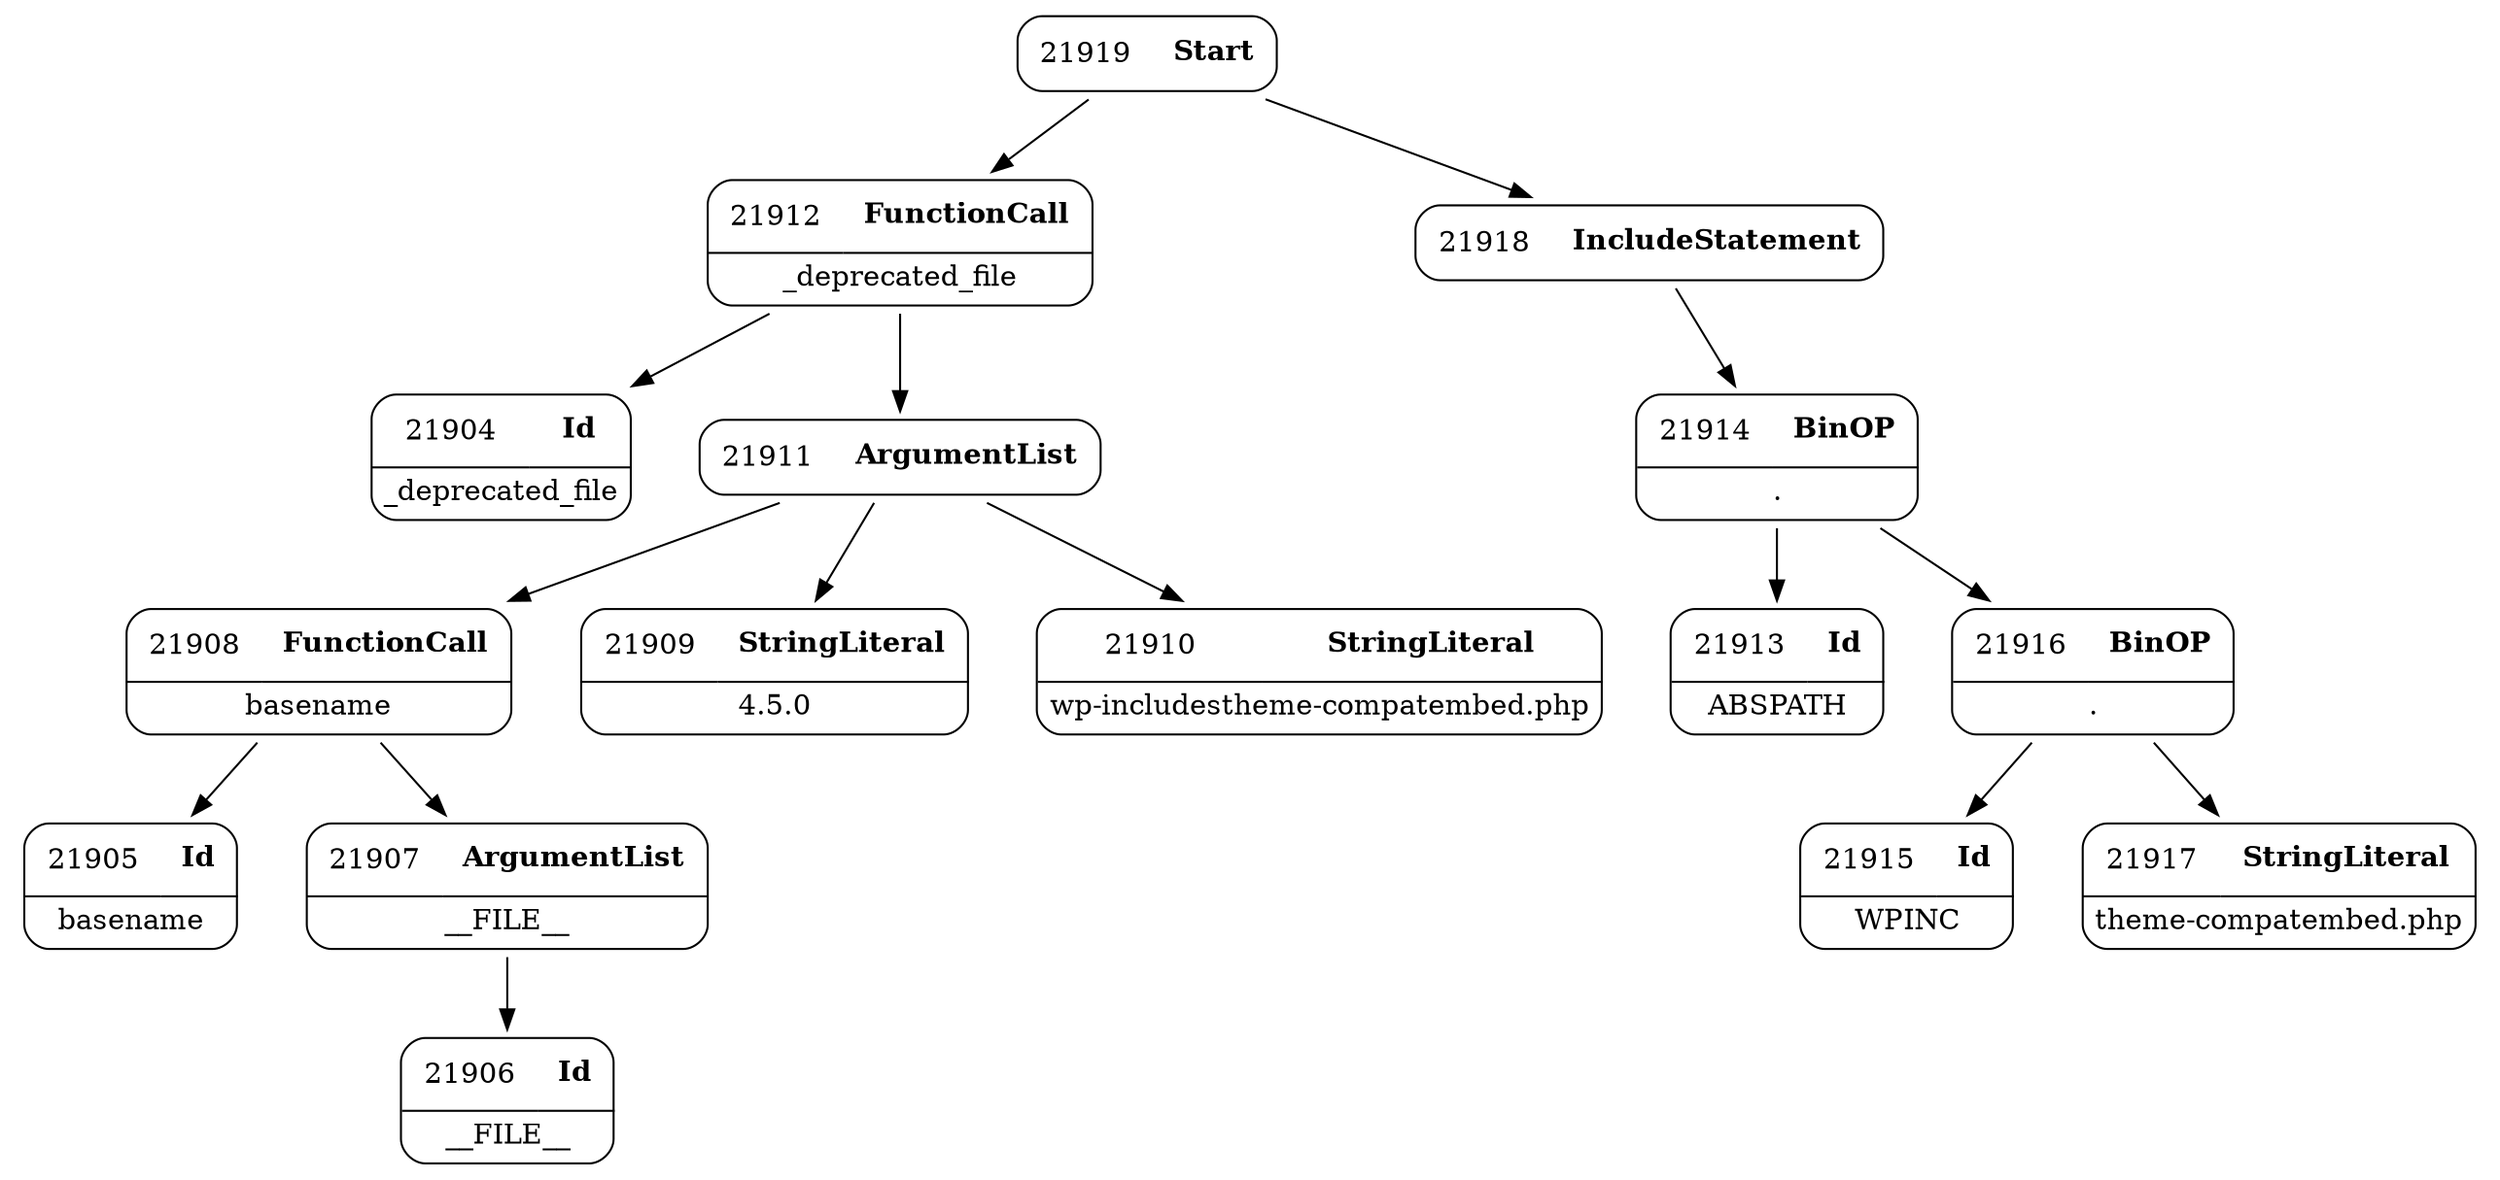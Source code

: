 digraph ast {
node [shape=none];
21904 [label=<<TABLE border='1' cellspacing='0' cellpadding='10' style='rounded' ><TR><TD border='0'>21904</TD><TD border='0'><B>Id</B></TD></TR><HR/><TR><TD border='0' cellpadding='5' colspan='2'>_deprecated_file</TD></TR></TABLE>>];
21905 [label=<<TABLE border='1' cellspacing='0' cellpadding='10' style='rounded' ><TR><TD border='0'>21905</TD><TD border='0'><B>Id</B></TD></TR><HR/><TR><TD border='0' cellpadding='5' colspan='2'>basename</TD></TR></TABLE>>];
21906 [label=<<TABLE border='1' cellspacing='0' cellpadding='10' style='rounded' ><TR><TD border='0'>21906</TD><TD border='0'><B>Id</B></TD></TR><HR/><TR><TD border='0' cellpadding='5' colspan='2'>__FILE__</TD></TR></TABLE>>];
21907 [label=<<TABLE border='1' cellspacing='0' cellpadding='10' style='rounded' ><TR><TD border='0'>21907</TD><TD border='0'><B>ArgumentList</B></TD></TR><HR/><TR><TD border='0' cellpadding='5' colspan='2'>__FILE__</TD></TR></TABLE>>];
21907 -> 21906 [weight=2];
21908 [label=<<TABLE border='1' cellspacing='0' cellpadding='10' style='rounded' ><TR><TD border='0'>21908</TD><TD border='0'><B>FunctionCall</B></TD></TR><HR/><TR><TD border='0' cellpadding='5' colspan='2'>basename</TD></TR></TABLE>>];
21908 -> 21905 [weight=2];
21908 -> 21907 [weight=2];
21909 [label=<<TABLE border='1' cellspacing='0' cellpadding='10' style='rounded' ><TR><TD border='0'>21909</TD><TD border='0'><B>StringLiteral</B></TD></TR><HR/><TR><TD border='0' cellpadding='5' colspan='2'>4.5.0</TD></TR></TABLE>>];
21910 [label=<<TABLE border='1' cellspacing='0' cellpadding='10' style='rounded' ><TR><TD border='0'>21910</TD><TD border='0'><B>StringLiteral</B></TD></TR><HR/><TR><TD border='0' cellpadding='5' colspan='2'>wp-includestheme-compatembed.php</TD></TR></TABLE>>];
21911 [label=<<TABLE border='1' cellspacing='0' cellpadding='10' style='rounded' ><TR><TD border='0'>21911</TD><TD border='0'><B>ArgumentList</B></TD></TR></TABLE>>];
21911 -> 21908 [weight=2];
21911 -> 21909 [weight=2];
21911 -> 21910 [weight=2];
21912 [label=<<TABLE border='1' cellspacing='0' cellpadding='10' style='rounded' ><TR><TD border='0'>21912</TD><TD border='0'><B>FunctionCall</B></TD></TR><HR/><TR><TD border='0' cellpadding='5' colspan='2'>_deprecated_file</TD></TR></TABLE>>];
21912 -> 21904 [weight=2];
21912 -> 21911 [weight=2];
21913 [label=<<TABLE border='1' cellspacing='0' cellpadding='10' style='rounded' ><TR><TD border='0'>21913</TD><TD border='0'><B>Id</B></TD></TR><HR/><TR><TD border='0' cellpadding='5' colspan='2'>ABSPATH</TD></TR></TABLE>>];
21914 [label=<<TABLE border='1' cellspacing='0' cellpadding='10' style='rounded' ><TR><TD border='0'>21914</TD><TD border='0'><B>BinOP</B></TD></TR><HR/><TR><TD border='0' cellpadding='5' colspan='2'>.</TD></TR></TABLE>>];
21914 -> 21913 [weight=2];
21914 -> 21916 [weight=2];
21915 [label=<<TABLE border='1' cellspacing='0' cellpadding='10' style='rounded' ><TR><TD border='0'>21915</TD><TD border='0'><B>Id</B></TD></TR><HR/><TR><TD border='0' cellpadding='5' colspan='2'>WPINC</TD></TR></TABLE>>];
21916 [label=<<TABLE border='1' cellspacing='0' cellpadding='10' style='rounded' ><TR><TD border='0'>21916</TD><TD border='0'><B>BinOP</B></TD></TR><HR/><TR><TD border='0' cellpadding='5' colspan='2'>.</TD></TR></TABLE>>];
21916 -> 21915 [weight=2];
21916 -> 21917 [weight=2];
21917 [label=<<TABLE border='1' cellspacing='0' cellpadding='10' style='rounded' ><TR><TD border='0'>21917</TD><TD border='0'><B>StringLiteral</B></TD></TR><HR/><TR><TD border='0' cellpadding='5' colspan='2'>theme-compatembed.php</TD></TR></TABLE>>];
21918 [label=<<TABLE border='1' cellspacing='0' cellpadding='10' style='rounded' ><TR><TD border='0'>21918</TD><TD border='0'><B>IncludeStatement</B></TD></TR></TABLE>>];
21918 -> 21914 [weight=2];
21919 [label=<<TABLE border='1' cellspacing='0' cellpadding='10' style='rounded' ><TR><TD border='0'>21919</TD><TD border='0'><B>Start</B></TD></TR></TABLE>>];
21919 -> 21912 [weight=2];
21919 -> 21918 [weight=2];
}
